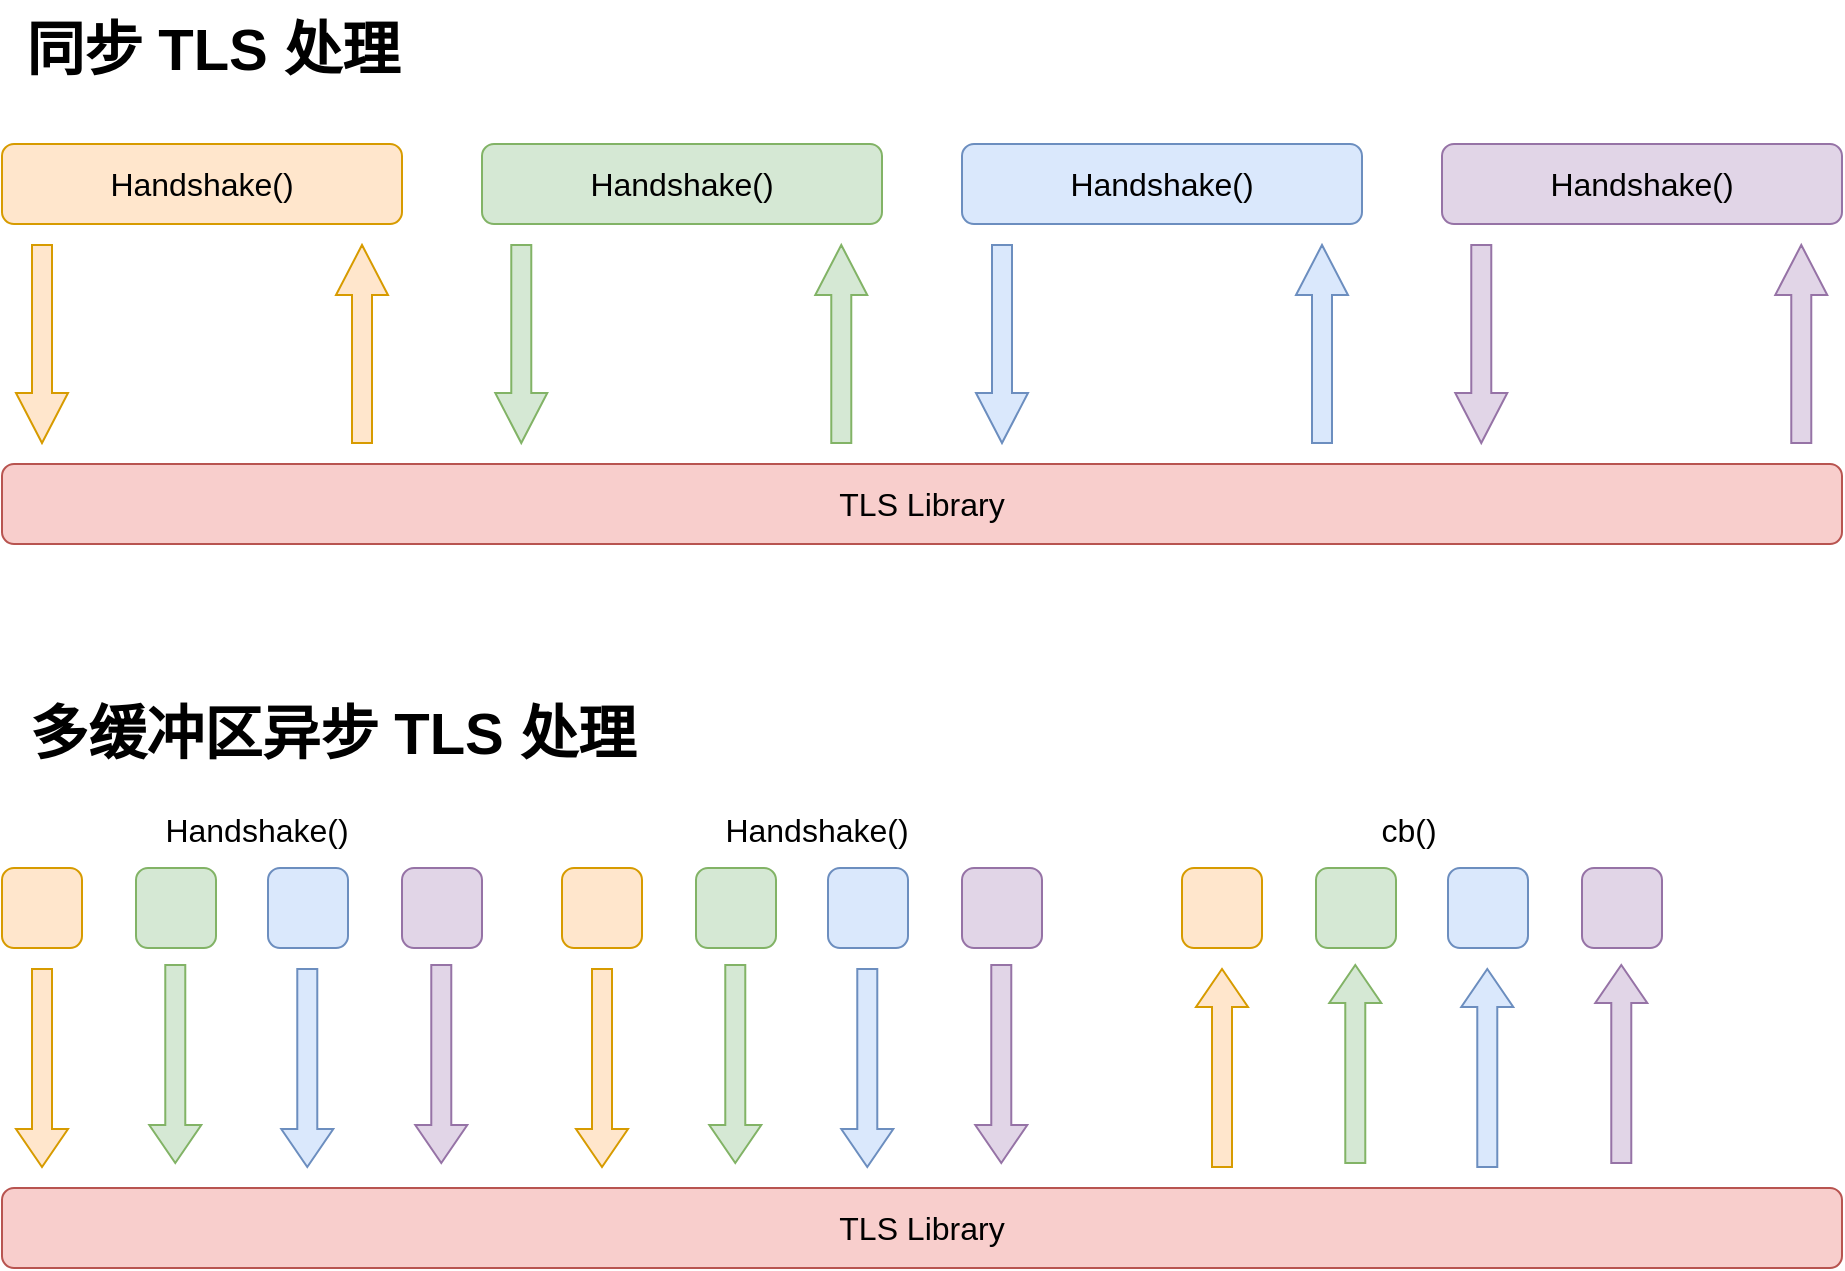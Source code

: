 <mxfile version="21.6.3" type="github" pages="2">
  <diagram name="Page-1" id="9xqPMki2HJdJ0KM5U1Qb">
    <mxGraphModel dx="2074" dy="1156" grid="1" gridSize="10" guides="1" tooltips="1" connect="1" arrows="1" fold="1" page="1" pageScale="1" pageWidth="850" pageHeight="1100" math="0" shadow="0">
      <root>
        <mxCell id="0" />
        <mxCell id="1" parent="0" />
        <mxCell id="Ib0bN4tQrgE2PcDhBn_D-3" value="&lt;font style=&quot;font-size: 16px;&quot;&gt;Handshake()&lt;/font&gt;" style="rounded=1;whiteSpace=wrap;html=1;fillColor=#ffe6cc;strokeColor=#d79b00;" parent="1" vertex="1">
          <mxGeometry x="80" y="440" width="200" height="40" as="geometry" />
        </mxCell>
        <mxCell id="Ib0bN4tQrgE2PcDhBn_D-5" value="&lt;font style=&quot;font-size: 16px;&quot;&gt;Handshake()&lt;/font&gt;" style="rounded=1;whiteSpace=wrap;html=1;fillColor=#d5e8d4;strokeColor=#82b366;" parent="1" vertex="1">
          <mxGeometry x="320" y="440" width="200" height="40" as="geometry" />
        </mxCell>
        <mxCell id="Ib0bN4tQrgE2PcDhBn_D-6" value="&lt;font style=&quot;font-size: 16px;&quot;&gt;Handshake()&lt;/font&gt;" style="rounded=1;whiteSpace=wrap;html=1;fillColor=#dae8fc;strokeColor=#6c8ebf;" parent="1" vertex="1">
          <mxGeometry x="560" y="440" width="200" height="40" as="geometry" />
        </mxCell>
        <mxCell id="Ib0bN4tQrgE2PcDhBn_D-7" value="&lt;font style=&quot;font-size: 16px;&quot;&gt;Handshake()&lt;/font&gt;" style="rounded=1;whiteSpace=wrap;html=1;fillColor=#e1d5e7;strokeColor=#9673a6;" parent="1" vertex="1">
          <mxGeometry x="800" y="440" width="200" height="40" as="geometry" />
        </mxCell>
        <mxCell id="Ib0bN4tQrgE2PcDhBn_D-11" value="" style="endArrow=classic;html=1;rounded=0;strokeWidth=1;endWidth=15.0;fillColor=#ffe6cc;strokeColor=#d79b00;shape=flexArrow;endSize=8;" parent="1" edge="1">
          <mxGeometry width="50" height="50" relative="1" as="geometry">
            <mxPoint x="260" y="590" as="sourcePoint" />
            <mxPoint x="260" y="490" as="targetPoint" />
          </mxGeometry>
        </mxCell>
        <mxCell id="Ib0bN4tQrgE2PcDhBn_D-10" value="&lt;span style=&quot;font-size: 16px;&quot;&gt;TLS Library&lt;/span&gt;" style="rounded=1;whiteSpace=wrap;html=1;fillColor=#f8cecc;strokeColor=#b85450;" parent="1" vertex="1">
          <mxGeometry x="80" y="600" width="920" height="40" as="geometry" />
        </mxCell>
        <mxCell id="Ib0bN4tQrgE2PcDhBn_D-13" value="" style="endArrow=classic;html=1;rounded=0;strokeWidth=1;endWidth=15.0;fillColor=#ffe6cc;strokeColor=#d79b00;shape=flexArrow;endSize=8;" parent="1" edge="1">
          <mxGeometry width="50" height="50" relative="1" as="geometry">
            <mxPoint x="100" y="490" as="sourcePoint" />
            <mxPoint x="100" y="590" as="targetPoint" />
          </mxGeometry>
        </mxCell>
        <mxCell id="Ib0bN4tQrgE2PcDhBn_D-14" value="" style="endArrow=classic;html=1;rounded=0;strokeWidth=1;endWidth=15.0;fillColor=#d5e8d4;strokeColor=#82b366;shape=flexArrow;endSize=8;" parent="1" edge="1">
          <mxGeometry width="50" height="50" relative="1" as="geometry">
            <mxPoint x="499.64" y="590" as="sourcePoint" />
            <mxPoint x="499.64" y="490" as="targetPoint" />
          </mxGeometry>
        </mxCell>
        <mxCell id="Ib0bN4tQrgE2PcDhBn_D-15" value="" style="endArrow=classic;html=1;rounded=0;strokeWidth=1;endWidth=15.0;fillColor=#d5e8d4;strokeColor=#82b366;shape=flexArrow;endSize=8;" parent="1" edge="1">
          <mxGeometry width="50" height="50" relative="1" as="geometry">
            <mxPoint x="339.64" y="490" as="sourcePoint" />
            <mxPoint x="339.64" y="590" as="targetPoint" />
          </mxGeometry>
        </mxCell>
        <mxCell id="Ib0bN4tQrgE2PcDhBn_D-16" value="" style="endArrow=classic;html=1;rounded=0;strokeWidth=1;endWidth=15.0;fillColor=#dae8fc;strokeColor=#6c8ebf;shape=flexArrow;endSize=8;" parent="1" edge="1">
          <mxGeometry width="50" height="50" relative="1" as="geometry">
            <mxPoint x="740" y="590" as="sourcePoint" />
            <mxPoint x="740" y="490" as="targetPoint" />
          </mxGeometry>
        </mxCell>
        <mxCell id="Ib0bN4tQrgE2PcDhBn_D-17" value="" style="endArrow=classic;html=1;rounded=0;strokeWidth=1;endWidth=15.0;fillColor=#dae8fc;strokeColor=#6c8ebf;shape=flexArrow;endSize=8;" parent="1" edge="1">
          <mxGeometry width="50" height="50" relative="1" as="geometry">
            <mxPoint x="580" y="490" as="sourcePoint" />
            <mxPoint x="580" y="590" as="targetPoint" />
          </mxGeometry>
        </mxCell>
        <mxCell id="Ib0bN4tQrgE2PcDhBn_D-18" value="" style="endArrow=classic;html=1;rounded=0;strokeWidth=1;endWidth=15.0;fillColor=#e1d5e7;strokeColor=#9673a6;shape=flexArrow;endSize=8;" parent="1" edge="1">
          <mxGeometry width="50" height="50" relative="1" as="geometry">
            <mxPoint x="979.64" y="590" as="sourcePoint" />
            <mxPoint x="979.64" y="490" as="targetPoint" />
          </mxGeometry>
        </mxCell>
        <mxCell id="Ib0bN4tQrgE2PcDhBn_D-19" value="" style="endArrow=classic;html=1;rounded=0;strokeWidth=1;endWidth=15.0;fillColor=#e1d5e7;strokeColor=#9673a6;shape=flexArrow;endSize=8;" parent="1" edge="1">
          <mxGeometry width="50" height="50" relative="1" as="geometry">
            <mxPoint x="819.64" y="490" as="sourcePoint" />
            <mxPoint x="819.64" y="590" as="targetPoint" />
          </mxGeometry>
        </mxCell>
        <mxCell id="Ib0bN4tQrgE2PcDhBn_D-20" value="&lt;b&gt;&lt;font style=&quot;font-size: 29px;&quot;&gt;同步 TLS 处理&lt;/font&gt;&lt;/b&gt;" style="text;html=1;align=center;verticalAlign=middle;resizable=0;points=[];autosize=1;strokeColor=none;fillColor=none;" parent="1" vertex="1">
          <mxGeometry x="80" y="368" width="210" height="50" as="geometry" />
        </mxCell>
        <mxCell id="Ib0bN4tQrgE2PcDhBn_D-21" value="" style="rounded=1;whiteSpace=wrap;html=1;fillColor=#ffe6cc;strokeColor=#d79b00;" parent="1" vertex="1">
          <mxGeometry x="80" y="802" width="40" height="40" as="geometry" />
        </mxCell>
        <mxCell id="Ib0bN4tQrgE2PcDhBn_D-26" value="&lt;span style=&quot;font-size: 16px;&quot;&gt;TLS Library&lt;/span&gt;" style="rounded=1;whiteSpace=wrap;html=1;fillColor=#f8cecc;strokeColor=#b85450;" parent="1" vertex="1">
          <mxGeometry x="80" y="962" width="920" height="40" as="geometry" />
        </mxCell>
        <mxCell id="Ib0bN4tQrgE2PcDhBn_D-27" value="" style="endArrow=classic;html=1;rounded=0;strokeWidth=1;endWidth=15.0;fillColor=#ffe6cc;strokeColor=#d79b00;shape=flexArrow;" parent="1" edge="1">
          <mxGeometry width="50" height="50" relative="1" as="geometry">
            <mxPoint x="100" y="852" as="sourcePoint" />
            <mxPoint x="100" y="952" as="targetPoint" />
          </mxGeometry>
        </mxCell>
        <mxCell id="Ib0bN4tQrgE2PcDhBn_D-34" value="&lt;b&gt;&lt;font style=&quot;font-size: 29px;&quot;&gt;多缓冲区异步 TLS 处理&lt;/font&gt;&lt;/b&gt;" style="text;html=1;align=center;verticalAlign=middle;resizable=0;points=[];autosize=1;strokeColor=none;fillColor=none;" parent="1" vertex="1">
          <mxGeometry x="80" y="710" width="330" height="50" as="geometry" />
        </mxCell>
        <mxCell id="Ib0bN4tQrgE2PcDhBn_D-36" value="" style="rounded=1;whiteSpace=wrap;html=1;fillColor=#d5e8d4;strokeColor=#82b366;" parent="1" vertex="1">
          <mxGeometry x="147" y="802" width="40" height="40" as="geometry" />
        </mxCell>
        <mxCell id="Ib0bN4tQrgE2PcDhBn_D-37" value="" style="rounded=1;whiteSpace=wrap;html=1;fillColor=#dae8fc;strokeColor=#6c8ebf;" parent="1" vertex="1">
          <mxGeometry x="213" y="802" width="40" height="40" as="geometry" />
        </mxCell>
        <mxCell id="Ib0bN4tQrgE2PcDhBn_D-38" value="" style="rounded=1;whiteSpace=wrap;html=1;fillColor=#e1d5e7;strokeColor=#9673a6;" parent="1" vertex="1">
          <mxGeometry x="280" y="802" width="40" height="40" as="geometry" />
        </mxCell>
        <mxCell id="Ib0bN4tQrgE2PcDhBn_D-40" value="" style="endArrow=classic;html=1;rounded=0;strokeWidth=1;endWidth=15.0;fillColor=#dae8fc;strokeColor=#6c8ebf;shape=flexArrow;" parent="1" edge="1">
          <mxGeometry width="50" height="50" relative="1" as="geometry">
            <mxPoint x="232.64" y="852" as="sourcePoint" />
            <mxPoint x="232.64" y="952" as="targetPoint" />
          </mxGeometry>
        </mxCell>
        <mxCell id="Ib0bN4tQrgE2PcDhBn_D-41" value="" style="endArrow=classic;html=1;rounded=0;strokeWidth=1;endWidth=15.0;fillColor=#e1d5e7;strokeColor=#9673a6;shape=flexArrow;" parent="1" edge="1">
          <mxGeometry width="50" height="50" relative="1" as="geometry">
            <mxPoint x="299.64" y="850" as="sourcePoint" />
            <mxPoint x="299.64" y="950" as="targetPoint" />
          </mxGeometry>
        </mxCell>
        <mxCell id="Ib0bN4tQrgE2PcDhBn_D-42" value="" style="endArrow=classic;html=1;rounded=0;strokeWidth=1;endWidth=15.0;fillColor=#d5e8d4;strokeColor=#82b366;shape=flexArrow;" parent="1" edge="1">
          <mxGeometry width="50" height="50" relative="1" as="geometry">
            <mxPoint x="166.64" y="850" as="sourcePoint" />
            <mxPoint x="166.64" y="950" as="targetPoint" />
          </mxGeometry>
        </mxCell>
        <mxCell id="Ib0bN4tQrgE2PcDhBn_D-43" value="&lt;font style=&quot;font-size: 16px;&quot;&gt;Handshake()&lt;/font&gt;" style="text;html=1;align=center;verticalAlign=middle;resizable=0;points=[];autosize=1;strokeColor=none;fillColor=none;" parent="1" vertex="1">
          <mxGeometry x="147" y="768" width="120" height="30" as="geometry" />
        </mxCell>
        <mxCell id="Ib0bN4tQrgE2PcDhBn_D-44" value="" style="rounded=1;whiteSpace=wrap;html=1;fillColor=#ffe6cc;strokeColor=#d79b00;" parent="1" vertex="1">
          <mxGeometry x="360" y="802" width="40" height="40" as="geometry" />
        </mxCell>
        <mxCell id="Ib0bN4tQrgE2PcDhBn_D-45" value="" style="endArrow=classic;html=1;rounded=0;strokeWidth=1;endWidth=15.0;fillColor=#ffe6cc;strokeColor=#d79b00;shape=flexArrow;" parent="1" edge="1">
          <mxGeometry width="50" height="50" relative="1" as="geometry">
            <mxPoint x="380" y="852" as="sourcePoint" />
            <mxPoint x="380" y="952" as="targetPoint" />
          </mxGeometry>
        </mxCell>
        <mxCell id="Ib0bN4tQrgE2PcDhBn_D-46" value="" style="rounded=1;whiteSpace=wrap;html=1;fillColor=#d5e8d4;strokeColor=#82b366;" parent="1" vertex="1">
          <mxGeometry x="427" y="802" width="40" height="40" as="geometry" />
        </mxCell>
        <mxCell id="Ib0bN4tQrgE2PcDhBn_D-47" value="" style="rounded=1;whiteSpace=wrap;html=1;fillColor=#dae8fc;strokeColor=#6c8ebf;" parent="1" vertex="1">
          <mxGeometry x="493" y="802" width="40" height="40" as="geometry" />
        </mxCell>
        <mxCell id="Ib0bN4tQrgE2PcDhBn_D-48" value="" style="rounded=1;whiteSpace=wrap;html=1;fillColor=#e1d5e7;strokeColor=#9673a6;" parent="1" vertex="1">
          <mxGeometry x="560" y="802" width="40" height="40" as="geometry" />
        </mxCell>
        <mxCell id="Ib0bN4tQrgE2PcDhBn_D-49" value="" style="endArrow=classic;html=1;rounded=0;strokeWidth=1;endWidth=15.0;fillColor=#dae8fc;strokeColor=#6c8ebf;shape=flexArrow;" parent="1" edge="1">
          <mxGeometry width="50" height="50" relative="1" as="geometry">
            <mxPoint x="512.64" y="852" as="sourcePoint" />
            <mxPoint x="512.64" y="952" as="targetPoint" />
          </mxGeometry>
        </mxCell>
        <mxCell id="Ib0bN4tQrgE2PcDhBn_D-50" value="" style="endArrow=classic;html=1;rounded=0;strokeWidth=1;endWidth=15.0;fillColor=#e1d5e7;strokeColor=#9673a6;shape=flexArrow;" parent="1" edge="1">
          <mxGeometry width="50" height="50" relative="1" as="geometry">
            <mxPoint x="579.64" y="850" as="sourcePoint" />
            <mxPoint x="579.64" y="950" as="targetPoint" />
          </mxGeometry>
        </mxCell>
        <mxCell id="Ib0bN4tQrgE2PcDhBn_D-51" value="" style="endArrow=classic;html=1;rounded=0;strokeWidth=1;endWidth=15.0;fillColor=#d5e8d4;strokeColor=#82b366;shape=flexArrow;" parent="1" edge="1">
          <mxGeometry width="50" height="50" relative="1" as="geometry">
            <mxPoint x="446.64" y="850" as="sourcePoint" />
            <mxPoint x="446.64" y="950" as="targetPoint" />
          </mxGeometry>
        </mxCell>
        <mxCell id="Ib0bN4tQrgE2PcDhBn_D-52" value="&lt;font style=&quot;font-size: 16px;&quot;&gt;Handshake()&lt;/font&gt;" style="text;html=1;align=center;verticalAlign=middle;resizable=0;points=[];autosize=1;strokeColor=none;fillColor=none;" parent="1" vertex="1">
          <mxGeometry x="427" y="768" width="120" height="30" as="geometry" />
        </mxCell>
        <mxCell id="Ib0bN4tQrgE2PcDhBn_D-53" value="" style="rounded=1;whiteSpace=wrap;html=1;fillColor=#ffe6cc;strokeColor=#d79b00;" parent="1" vertex="1">
          <mxGeometry x="670" y="802" width="40" height="40" as="geometry" />
        </mxCell>
        <mxCell id="Ib0bN4tQrgE2PcDhBn_D-54" value="" style="endArrow=classic;html=1;rounded=0;strokeWidth=1;endWidth=15.0;fillColor=#ffe6cc;strokeColor=#d79b00;shape=flexArrow;" parent="1" edge="1">
          <mxGeometry width="50" height="50" relative="1" as="geometry">
            <mxPoint x="690" y="952" as="sourcePoint" />
            <mxPoint x="690" y="852" as="targetPoint" />
          </mxGeometry>
        </mxCell>
        <mxCell id="Ib0bN4tQrgE2PcDhBn_D-55" value="" style="rounded=1;whiteSpace=wrap;html=1;fillColor=#d5e8d4;strokeColor=#82b366;" parent="1" vertex="1">
          <mxGeometry x="737" y="802" width="40" height="40" as="geometry" />
        </mxCell>
        <mxCell id="Ib0bN4tQrgE2PcDhBn_D-56" value="" style="rounded=1;whiteSpace=wrap;html=1;fillColor=#dae8fc;strokeColor=#6c8ebf;" parent="1" vertex="1">
          <mxGeometry x="803" y="802" width="40" height="40" as="geometry" />
        </mxCell>
        <mxCell id="Ib0bN4tQrgE2PcDhBn_D-57" value="" style="rounded=1;whiteSpace=wrap;html=1;fillColor=#e1d5e7;strokeColor=#9673a6;" parent="1" vertex="1">
          <mxGeometry x="870" y="802" width="40" height="40" as="geometry" />
        </mxCell>
        <mxCell id="Ib0bN4tQrgE2PcDhBn_D-58" value="" style="endArrow=classic;html=1;rounded=0;strokeWidth=1;endWidth=15.0;fillColor=#dae8fc;strokeColor=#6c8ebf;shape=flexArrow;" parent="1" edge="1">
          <mxGeometry width="50" height="50" relative="1" as="geometry">
            <mxPoint x="822.64" y="952" as="sourcePoint" />
            <mxPoint x="822.64" y="852" as="targetPoint" />
          </mxGeometry>
        </mxCell>
        <mxCell id="Ib0bN4tQrgE2PcDhBn_D-59" value="" style="endArrow=classic;html=1;rounded=0;strokeWidth=1;endWidth=15.0;fillColor=#e1d5e7;strokeColor=#9673a6;shape=flexArrow;" parent="1" edge="1">
          <mxGeometry width="50" height="50" relative="1" as="geometry">
            <mxPoint x="889.64" y="950" as="sourcePoint" />
            <mxPoint x="889.64" y="850" as="targetPoint" />
          </mxGeometry>
        </mxCell>
        <mxCell id="Ib0bN4tQrgE2PcDhBn_D-60" value="" style="endArrow=classic;html=1;rounded=0;strokeWidth=1;endWidth=15.0;fillColor=#d5e8d4;strokeColor=#82b366;shape=flexArrow;" parent="1" edge="1">
          <mxGeometry width="50" height="50" relative="1" as="geometry">
            <mxPoint x="756.64" y="950" as="sourcePoint" />
            <mxPoint x="756.64" y="850" as="targetPoint" />
          </mxGeometry>
        </mxCell>
        <mxCell id="Ib0bN4tQrgE2PcDhBn_D-61" value="&lt;font style=&quot;font-size: 16px;&quot;&gt;cb()&lt;/font&gt;" style="text;html=1;align=center;verticalAlign=middle;resizable=0;points=[];autosize=1;strokeColor=none;fillColor=none;" parent="1" vertex="1">
          <mxGeometry x="758" y="768" width="50" height="30" as="geometry" />
        </mxCell>
      </root>
    </mxGraphModel>
  </diagram>
  <diagram id="JChOB8osVhumYB5Pp03t" name="Page-2">
    <mxGraphModel dx="1152" dy="611" grid="1" gridSize="10" guides="1" tooltips="1" connect="1" arrows="1" fold="1" page="1" pageScale="1" pageWidth="850" pageHeight="1100" math="0" shadow="0">
      <root>
        <mxCell id="0" />
        <mxCell id="1" parent="0" />
        <mxCell id="O9ch_L1mAjFb6hnd75t0-26" value="" style="edgeStyle=orthogonalEdgeStyle;rounded=0;orthogonalLoop=1;jettySize=auto;html=1;" edge="1" parent="1" source="O9ch_L1mAjFb6hnd75t0-1" target="O9ch_L1mAjFb6hnd75t0-25">
          <mxGeometry relative="1" as="geometry" />
        </mxCell>
        <mxCell id="O9ch_L1mAjFb6hnd75t0-1" value="" style="rounded=1;whiteSpace=wrap;html=1;fillColor=#dae8fc;strokeColor=#6c8ebf;" vertex="1" parent="1">
          <mxGeometry x="40" y="330" width="580" height="60" as="geometry" />
        </mxCell>
        <mxCell id="O9ch_L1mAjFb6hnd75t0-2" value="RSA" style="rounded=0;whiteSpace=wrap;html=1;fillColor=#f8cecc;strokeColor=#b85450;" vertex="1" parent="1">
          <mxGeometry x="70" y="340" width="40" height="40" as="geometry" />
        </mxCell>
        <mxCell id="O9ch_L1mAjFb6hnd75t0-3" value="RSA" style="rounded=0;whiteSpace=wrap;html=1;fillColor=#f8cecc;strokeColor=#b85450;" vertex="1" parent="1">
          <mxGeometry x="130" y="340" width="40" height="40" as="geometry" />
        </mxCell>
        <mxCell id="O9ch_L1mAjFb6hnd75t0-4" value="RSA" style="rounded=0;whiteSpace=wrap;html=1;fillColor=#f8cecc;strokeColor=#b85450;" vertex="1" parent="1">
          <mxGeometry x="190" y="340" width="40" height="40" as="geometry" />
        </mxCell>
        <mxCell id="O9ch_L1mAjFb6hnd75t0-5" value="RSA" style="rounded=0;whiteSpace=wrap;html=1;fillColor=#f8cecc;strokeColor=#b85450;" vertex="1" parent="1">
          <mxGeometry x="250" y="340" width="40" height="40" as="geometry" />
        </mxCell>
        <mxCell id="O9ch_L1mAjFb6hnd75t0-6" value="RSA" style="rounded=0;whiteSpace=wrap;html=1;fillColor=#f8cecc;strokeColor=#b85450;" vertex="1" parent="1">
          <mxGeometry x="310" y="340" width="40" height="40" as="geometry" />
        </mxCell>
        <mxCell id="O9ch_L1mAjFb6hnd75t0-7" value="RSA" style="rounded=0;whiteSpace=wrap;html=1;fillColor=#f8cecc;strokeColor=#b85450;" vertex="1" parent="1">
          <mxGeometry x="370" y="340" width="40" height="40" as="geometry" />
        </mxCell>
        <mxCell id="O9ch_L1mAjFb6hnd75t0-8" value="RSA" style="rounded=0;whiteSpace=wrap;html=1;fillColor=#f8cecc;strokeColor=#b85450;" vertex="1" parent="1">
          <mxGeometry x="430" y="340" width="40" height="40" as="geometry" />
        </mxCell>
        <mxCell id="O9ch_L1mAjFb6hnd75t0-9" value="RSA" style="rounded=0;whiteSpace=wrap;html=1;fillColor=#f8cecc;strokeColor=#b85450;" vertex="1" parent="1">
          <mxGeometry x="490" y="340" width="40" height="40" as="geometry" />
        </mxCell>
        <mxCell id="O9ch_L1mAjFb6hnd75t0-10" value="&lt;font style=&quot;font-size: 14px;&quot;&gt;Buffer full&lt;/font&gt;" style="text;html=1;align=center;verticalAlign=middle;resizable=0;points=[];autosize=1;strokeColor=none;fillColor=none;" vertex="1" parent="1">
          <mxGeometry x="290" y="400" width="80" height="30" as="geometry" />
        </mxCell>
        <mxCell id="O9ch_L1mAjFb6hnd75t0-11" value="Timer" style="ellipse;whiteSpace=wrap;html=1;aspect=fixed;" vertex="1" parent="1">
          <mxGeometry x="560" y="340" width="40" height="40" as="geometry" />
        </mxCell>
        <mxCell id="O9ch_L1mAjFb6hnd75t0-24" value="" style="edgeStyle=orthogonalEdgeStyle;rounded=0;orthogonalLoop=1;jettySize=auto;html=1;" edge="1" parent="1" source="O9ch_L1mAjFb6hnd75t0-12" target="O9ch_L1mAjFb6hnd75t0-23">
          <mxGeometry relative="1" as="geometry" />
        </mxCell>
        <mxCell id="O9ch_L1mAjFb6hnd75t0-12" value="" style="rounded=1;whiteSpace=wrap;html=1;fillColor=#dae8fc;strokeColor=#6c8ebf;" vertex="1" parent="1">
          <mxGeometry x="40" y="480" width="580" height="60" as="geometry" />
        </mxCell>
        <mxCell id="O9ch_L1mAjFb6hnd75t0-13" value="RSA" style="rounded=0;whiteSpace=wrap;html=1;fillColor=#f8cecc;strokeColor=#b85450;" vertex="1" parent="1">
          <mxGeometry x="70" y="490" width="40" height="40" as="geometry" />
        </mxCell>
        <mxCell id="O9ch_L1mAjFb6hnd75t0-14" value="RSA" style="rounded=0;whiteSpace=wrap;html=1;fillColor=#f8cecc;strokeColor=#b85450;" vertex="1" parent="1">
          <mxGeometry x="130" y="490" width="40" height="40" as="geometry" />
        </mxCell>
        <mxCell id="O9ch_L1mAjFb6hnd75t0-15" value="RSA" style="rounded=0;whiteSpace=wrap;html=1;fillColor=#f8cecc;strokeColor=#b85450;" vertex="1" parent="1">
          <mxGeometry x="190" y="490" width="40" height="40" as="geometry" />
        </mxCell>
        <mxCell id="O9ch_L1mAjFb6hnd75t0-16" value="RSA" style="rounded=0;whiteSpace=wrap;html=1;fillColor=#f8cecc;strokeColor=#b85450;" vertex="1" parent="1">
          <mxGeometry x="250" y="490" width="40" height="40" as="geometry" />
        </mxCell>
        <mxCell id="O9ch_L1mAjFb6hnd75t0-17" value="" style="rounded=0;whiteSpace=wrap;html=1;" vertex="1" parent="1">
          <mxGeometry x="310" y="490" width="40" height="40" as="geometry" />
        </mxCell>
        <mxCell id="O9ch_L1mAjFb6hnd75t0-18" value="" style="rounded=0;whiteSpace=wrap;html=1;" vertex="1" parent="1">
          <mxGeometry x="370" y="490" width="40" height="40" as="geometry" />
        </mxCell>
        <mxCell id="O9ch_L1mAjFb6hnd75t0-19" value="" style="rounded=0;whiteSpace=wrap;html=1;" vertex="1" parent="1">
          <mxGeometry x="430" y="490" width="40" height="40" as="geometry" />
        </mxCell>
        <mxCell id="O9ch_L1mAjFb6hnd75t0-20" value="" style="rounded=0;whiteSpace=wrap;html=1;" vertex="1" parent="1">
          <mxGeometry x="490" y="490" width="40" height="40" as="geometry" />
        </mxCell>
        <mxCell id="O9ch_L1mAjFb6hnd75t0-21" value="&lt;font style=&quot;font-size: 14px;&quot;&gt;Buffer timer expired&lt;/font&gt;" style="text;html=1;align=center;verticalAlign=middle;resizable=0;points=[];autosize=1;strokeColor=none;fillColor=none;" vertex="1" parent="1">
          <mxGeometry x="255" y="550" width="150" height="30" as="geometry" />
        </mxCell>
        <mxCell id="O9ch_L1mAjFb6hnd75t0-22" value="Timer" style="ellipse;whiteSpace=wrap;html=1;aspect=fixed;fillColor=#ffe6cc;strokeColor=#d79b00;" vertex="1" parent="1">
          <mxGeometry x="560" y="490" width="40" height="40" as="geometry" />
        </mxCell>
        <mxCell id="O9ch_L1mAjFb6hnd75t0-23" value="Crypto Computing" style="rounded=1;whiteSpace=wrap;html=1;" vertex="1" parent="1">
          <mxGeometry x="660" y="480" width="120" height="60" as="geometry" />
        </mxCell>
        <mxCell id="O9ch_L1mAjFb6hnd75t0-25" value="Crypto Computing" style="rounded=1;whiteSpace=wrap;html=1;" vertex="1" parent="1">
          <mxGeometry x="660" y="330" width="120" height="60" as="geometry" />
        </mxCell>
        <mxCell id="O9ch_L1mAjFb6hnd75t0-27" value="&lt;b&gt;&lt;font style=&quot;font-size: 17px;&quot;&gt;缓冲区已满&lt;/font&gt;&lt;/b&gt;" style="text;html=1;align=center;verticalAlign=middle;resizable=0;points=[];autosize=1;strokeColor=none;fillColor=none;" vertex="1" parent="1">
          <mxGeometry x="40" y="290" width="110" height="30" as="geometry" />
        </mxCell>
        <mxCell id="O9ch_L1mAjFb6hnd75t0-28" value="&lt;span style=&quot;font-size: 17px;&quot;&gt;&lt;b&gt;缓冲区计时器到期&lt;/b&gt;&lt;/span&gt;" style="text;html=1;align=center;verticalAlign=middle;resizable=0;points=[];autosize=1;strokeColor=none;fillColor=none;" vertex="1" parent="1">
          <mxGeometry x="40" y="440" width="160" height="30" as="geometry" />
        </mxCell>
      </root>
    </mxGraphModel>
  </diagram>
</mxfile>
